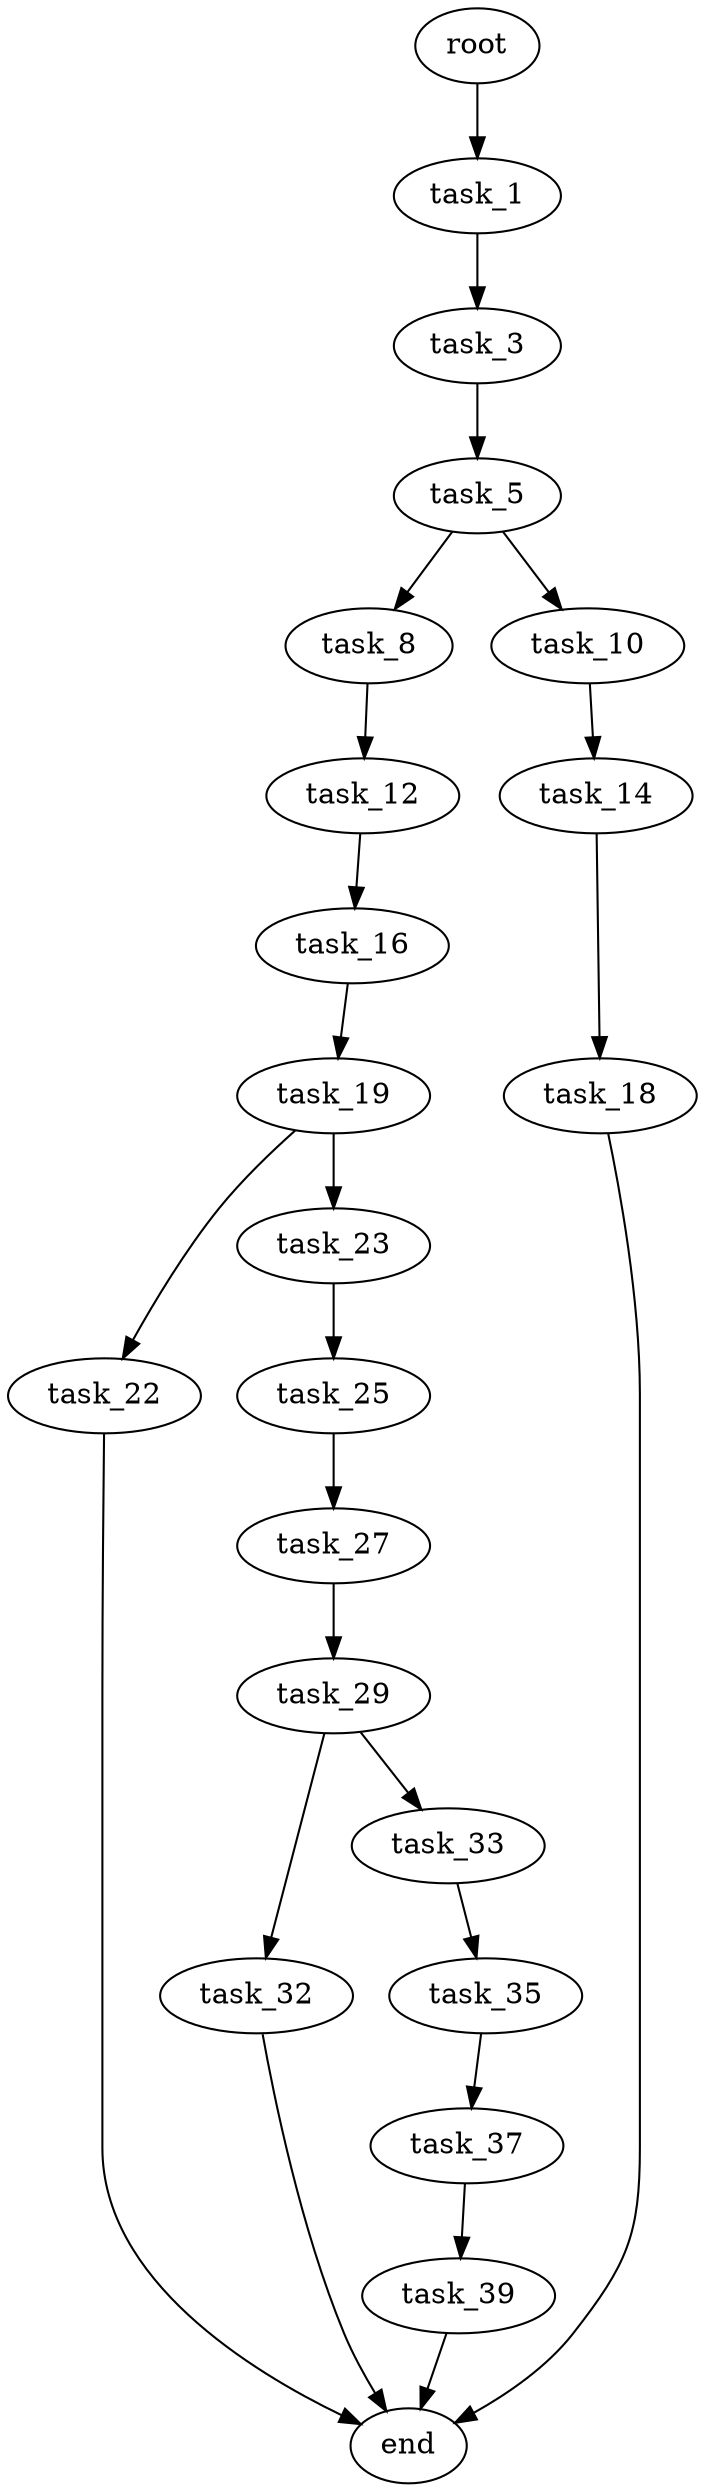 digraph G {
  root [size="0.000000"];
  task_1 [size="13393849654.000000"];
  task_3 [size="645489275277.000000"];
  task_5 [size="368293445632.000000"];
  task_8 [size="368293445632.000000"];
  task_10 [size="1362279046736.000000"];
  task_12 [size="549755813888.000000"];
  task_14 [size="368293445632.000000"];
  task_16 [size="4175049196.000000"];
  task_18 [size="223376388982.000000"];
  task_19 [size="68719476736.000000"];
  end [size="0.000000"];
  task_22 [size="11935895656.000000"];
  task_23 [size="29355533774.000000"];
  task_25 [size="17880508763.000000"];
  task_27 [size="19617400145.000000"];
  task_29 [size="8589934592.000000"];
  task_32 [size="568476993.000000"];
  task_33 [size="6942103592.000000"];
  task_35 [size="1073741824000.000000"];
  task_37 [size="27095902282.000000"];
  task_39 [size="85536035784.000000"];

  root -> task_1 [size="1.000000"];
  task_1 -> task_3 [size="301989888.000000"];
  task_3 -> task_5 [size="838860800.000000"];
  task_5 -> task_8 [size="411041792.000000"];
  task_5 -> task_10 [size="411041792.000000"];
  task_8 -> task_12 [size="411041792.000000"];
  task_10 -> task_14 [size="838860800.000000"];
  task_12 -> task_16 [size="536870912.000000"];
  task_14 -> task_18 [size="411041792.000000"];
  task_16 -> task_19 [size="75497472.000000"];
  task_18 -> end [size="1.000000"];
  task_19 -> task_22 [size="134217728.000000"];
  task_19 -> task_23 [size="134217728.000000"];
  task_22 -> end [size="1.000000"];
  task_23 -> task_25 [size="75497472.000000"];
  task_25 -> task_27 [size="301989888.000000"];
  task_27 -> task_29 [size="679477248.000000"];
  task_29 -> task_32 [size="33554432.000000"];
  task_29 -> task_33 [size="33554432.000000"];
  task_32 -> end [size="1.000000"];
  task_33 -> task_35 [size="209715200.000000"];
  task_35 -> task_37 [size="838860800.000000"];
  task_37 -> task_39 [size="679477248.000000"];
  task_39 -> end [size="1.000000"];
}

